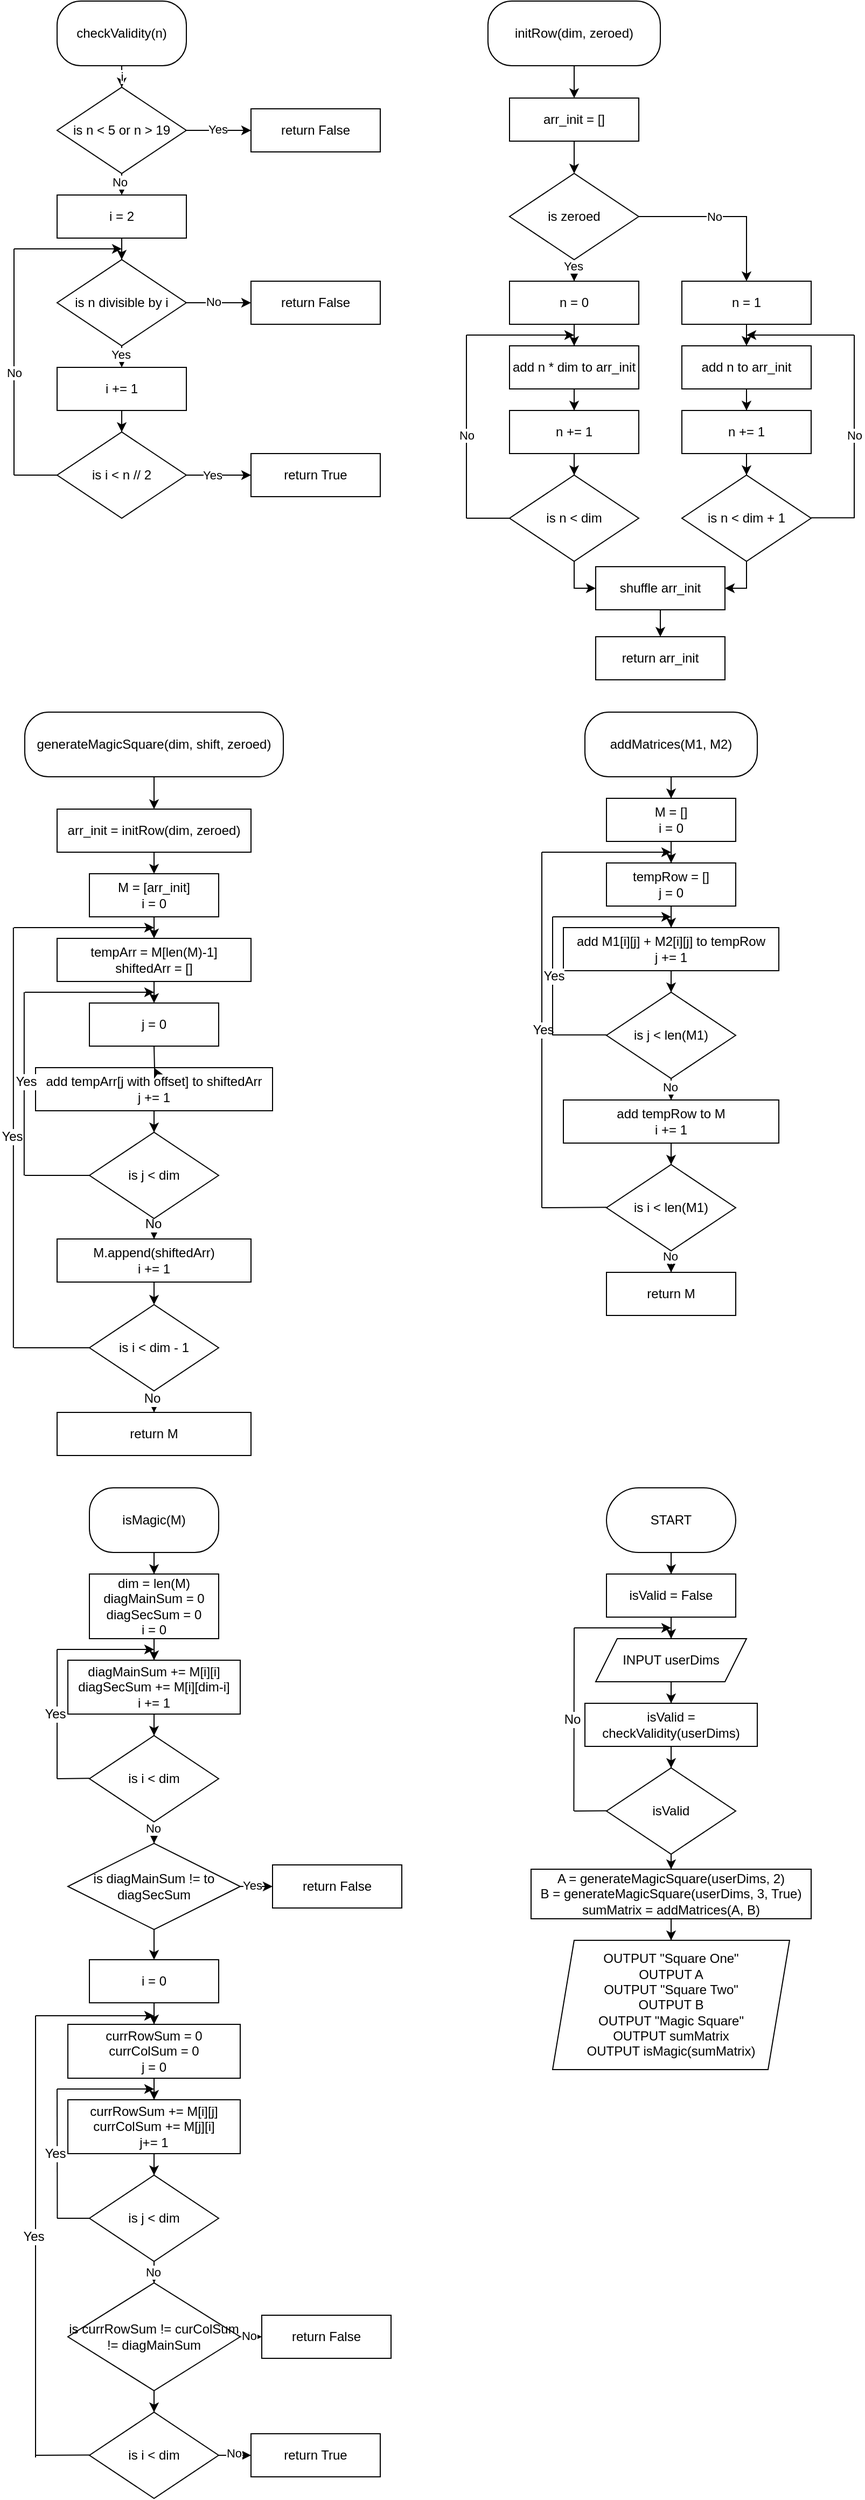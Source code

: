 <mxfile version="24.7.17">
  <diagram id="C5RBs43oDa-KdzZeNtuy" name="Page-1">
    <mxGraphModel dx="1912" dy="1056" grid="1" gridSize="10" guides="1" tooltips="1" connect="1" arrows="1" fold="1" page="1" pageScale="1" pageWidth="827" pageHeight="1169" math="0" shadow="0">
      <root>
        <mxCell id="WIyWlLk6GJQsqaUBKTNV-0" />
        <mxCell id="WIyWlLk6GJQsqaUBKTNV-1" parent="WIyWlLk6GJQsqaUBKTNV-0" />
        <mxCell id="eDUa2lFW1ZnezwuMrdnl-3" value="i" style="edgeStyle=orthogonalEdgeStyle;rounded=0;orthogonalLoop=1;jettySize=auto;html=1;exitX=0.5;exitY=1;exitDx=0;exitDy=0;" parent="WIyWlLk6GJQsqaUBKTNV-1" source="eDUa2lFW1ZnezwuMrdnl-1" target="eDUa2lFW1ZnezwuMrdnl-2" edge="1">
          <mxGeometry relative="1" as="geometry" />
        </mxCell>
        <mxCell id="eDUa2lFW1ZnezwuMrdnl-1" value="checkValidity(n)" style="rounded=1;whiteSpace=wrap;html=1;arcSize=37;" parent="WIyWlLk6GJQsqaUBKTNV-1" vertex="1">
          <mxGeometry x="60" y="20" width="120" height="60" as="geometry" />
        </mxCell>
        <mxCell id="eDUa2lFW1ZnezwuMrdnl-5" style="edgeStyle=orthogonalEdgeStyle;rounded=0;orthogonalLoop=1;jettySize=auto;html=1;exitX=1;exitY=0.5;exitDx=0;exitDy=0;entryX=0.5;entryY=0;entryDx=0;entryDy=0;" parent="WIyWlLk6GJQsqaUBKTNV-1" source="eDUa2lFW1ZnezwuMrdnl-2" target="eDUa2lFW1ZnezwuMrdnl-6" edge="1">
          <mxGeometry relative="1" as="geometry">
            <mxPoint x="120" y="210" as="targetPoint" />
          </mxGeometry>
        </mxCell>
        <mxCell id="eDUa2lFW1ZnezwuMrdnl-26" value="No" style="edgeLabel;html=1;align=center;verticalAlign=middle;resizable=0;points=[];" parent="eDUa2lFW1ZnezwuMrdnl-5" vertex="1" connectable="0">
          <mxGeometry x="-0.224" y="-2" relative="1" as="geometry">
            <mxPoint as="offset" />
          </mxGeometry>
        </mxCell>
        <mxCell id="eDUa2lFW1ZnezwuMrdnl-10" style="edgeStyle=orthogonalEdgeStyle;rounded=0;orthogonalLoop=1;jettySize=auto;html=1;" parent="WIyWlLk6GJQsqaUBKTNV-1" source="eDUa2lFW1ZnezwuMrdnl-2" target="eDUa2lFW1ZnezwuMrdnl-9" edge="1">
          <mxGeometry relative="1" as="geometry" />
        </mxCell>
        <mxCell id="eDUa2lFW1ZnezwuMrdnl-22" value="Yes" style="edgeLabel;html=1;align=center;verticalAlign=middle;resizable=0;points=[];" parent="eDUa2lFW1ZnezwuMrdnl-10" vertex="1" connectable="0">
          <mxGeometry x="-0.05" y="1" relative="1" as="geometry">
            <mxPoint as="offset" />
          </mxGeometry>
        </mxCell>
        <mxCell id="eDUa2lFW1ZnezwuMrdnl-2" value="is n &amp;lt; 5 or n &amp;gt; 19" style="rhombus;whiteSpace=wrap;html=1;direction=south;" parent="WIyWlLk6GJQsqaUBKTNV-1" vertex="1">
          <mxGeometry x="60" y="100" width="120" height="80" as="geometry" />
        </mxCell>
        <mxCell id="eDUa2lFW1ZnezwuMrdnl-8" style="edgeStyle=orthogonalEdgeStyle;rounded=0;orthogonalLoop=1;jettySize=auto;html=1;" parent="WIyWlLk6GJQsqaUBKTNV-1" source="eDUa2lFW1ZnezwuMrdnl-6" target="eDUa2lFW1ZnezwuMrdnl-7" edge="1">
          <mxGeometry relative="1" as="geometry" />
        </mxCell>
        <mxCell id="eDUa2lFW1ZnezwuMrdnl-6" value="i = 2" style="rounded=0;whiteSpace=wrap;html=1;" parent="WIyWlLk6GJQsqaUBKTNV-1" vertex="1">
          <mxGeometry x="60" y="200" width="120" height="40" as="geometry" />
        </mxCell>
        <mxCell id="eDUa2lFW1ZnezwuMrdnl-11" style="edgeStyle=orthogonalEdgeStyle;rounded=0;orthogonalLoop=1;jettySize=auto;html=1;" parent="WIyWlLk6GJQsqaUBKTNV-1" source="eDUa2lFW1ZnezwuMrdnl-7" target="eDUa2lFW1ZnezwuMrdnl-12" edge="1">
          <mxGeometry relative="1" as="geometry">
            <mxPoint x="210" y="300" as="targetPoint" />
          </mxGeometry>
        </mxCell>
        <mxCell id="eDUa2lFW1ZnezwuMrdnl-25" value="No" style="edgeLabel;html=1;align=center;verticalAlign=middle;resizable=0;points=[];" parent="eDUa2lFW1ZnezwuMrdnl-11" vertex="1" connectable="0">
          <mxGeometry x="-0.172" y="1" relative="1" as="geometry">
            <mxPoint as="offset" />
          </mxGeometry>
        </mxCell>
        <mxCell id="eDUa2lFW1ZnezwuMrdnl-14" style="edgeStyle=orthogonalEdgeStyle;rounded=0;orthogonalLoop=1;jettySize=auto;html=1;" parent="WIyWlLk6GJQsqaUBKTNV-1" source="eDUa2lFW1ZnezwuMrdnl-7" edge="1">
          <mxGeometry relative="1" as="geometry">
            <mxPoint x="120" y="360" as="targetPoint" />
          </mxGeometry>
        </mxCell>
        <mxCell id="eDUa2lFW1ZnezwuMrdnl-27" value="Yes" style="edgeLabel;html=1;align=center;verticalAlign=middle;resizable=0;points=[];" parent="eDUa2lFW1ZnezwuMrdnl-14" vertex="1" connectable="0">
          <mxGeometry x="-0.217" y="-1" relative="1" as="geometry">
            <mxPoint as="offset" />
          </mxGeometry>
        </mxCell>
        <mxCell id="eDUa2lFW1ZnezwuMrdnl-7" value="is n divisible by i" style="rhombus;whiteSpace=wrap;html=1;direction=south;" parent="WIyWlLk6GJQsqaUBKTNV-1" vertex="1">
          <mxGeometry x="60" y="260" width="120" height="80" as="geometry" />
        </mxCell>
        <mxCell id="eDUa2lFW1ZnezwuMrdnl-9" value="return False" style="rounded=0;whiteSpace=wrap;html=1;" parent="WIyWlLk6GJQsqaUBKTNV-1" vertex="1">
          <mxGeometry x="240" y="120" width="120" height="40" as="geometry" />
        </mxCell>
        <mxCell id="eDUa2lFW1ZnezwuMrdnl-12" value="return False" style="rounded=0;whiteSpace=wrap;html=1;" parent="WIyWlLk6GJQsqaUBKTNV-1" vertex="1">
          <mxGeometry x="240" y="280" width="120" height="40" as="geometry" />
        </mxCell>
        <mxCell id="eDUa2lFW1ZnezwuMrdnl-28" style="edgeStyle=orthogonalEdgeStyle;rounded=0;orthogonalLoop=1;jettySize=auto;html=1;entryX=0;entryY=0.5;entryDx=0;entryDy=0;" parent="WIyWlLk6GJQsqaUBKTNV-1" source="eDUa2lFW1ZnezwuMrdnl-15" target="eDUa2lFW1ZnezwuMrdnl-29" edge="1">
          <mxGeometry relative="1" as="geometry">
            <mxPoint x="240" y="460.0" as="targetPoint" />
          </mxGeometry>
        </mxCell>
        <mxCell id="eDUa2lFW1ZnezwuMrdnl-31" value="Yes" style="edgeLabel;html=1;align=center;verticalAlign=middle;resizable=0;points=[];" parent="eDUa2lFW1ZnezwuMrdnl-28" vertex="1" connectable="0">
          <mxGeometry x="-0.203" relative="1" as="geometry">
            <mxPoint as="offset" />
          </mxGeometry>
        </mxCell>
        <mxCell id="eDUa2lFW1ZnezwuMrdnl-15" value="is i &amp;lt; n // 2" style="rhombus;whiteSpace=wrap;html=1;direction=south;" parent="WIyWlLk6GJQsqaUBKTNV-1" vertex="1">
          <mxGeometry x="60" y="420" width="120" height="80" as="geometry" />
        </mxCell>
        <mxCell id="eDUa2lFW1ZnezwuMrdnl-17" value="" style="endArrow=classic;html=1;rounded=0;entryX=0.5;entryY=1;entryDx=0;entryDy=0;" parent="WIyWlLk6GJQsqaUBKTNV-1" edge="1">
          <mxGeometry width="50" height="50" relative="1" as="geometry">
            <mxPoint x="20" y="250" as="sourcePoint" />
            <mxPoint x="120" y="250" as="targetPoint" />
          </mxGeometry>
        </mxCell>
        <mxCell id="eDUa2lFW1ZnezwuMrdnl-18" value="" style="endArrow=none;html=1;rounded=0;entryX=0.5;entryY=1;entryDx=0;entryDy=0;" parent="WIyWlLk6GJQsqaUBKTNV-1" target="eDUa2lFW1ZnezwuMrdnl-15" edge="1">
          <mxGeometry width="50" height="50" relative="1" as="geometry">
            <mxPoint x="20" y="460" as="sourcePoint" />
            <mxPoint x="60" y="410" as="targetPoint" />
          </mxGeometry>
        </mxCell>
        <mxCell id="eDUa2lFW1ZnezwuMrdnl-19" value="" style="endArrow=none;html=1;rounded=0;" parent="WIyWlLk6GJQsqaUBKTNV-1" edge="1">
          <mxGeometry width="50" height="50" relative="1" as="geometry">
            <mxPoint x="20" y="460" as="sourcePoint" />
            <mxPoint x="20" y="250" as="targetPoint" />
            <Array as="points">
              <mxPoint x="20" y="270" />
            </Array>
          </mxGeometry>
        </mxCell>
        <mxCell id="eDUa2lFW1ZnezwuMrdnl-20" value="No" style="edgeLabel;html=1;align=center;verticalAlign=middle;resizable=0;points=[];" parent="eDUa2lFW1ZnezwuMrdnl-19" vertex="1" connectable="0">
          <mxGeometry x="-0.092" relative="1" as="geometry">
            <mxPoint as="offset" />
          </mxGeometry>
        </mxCell>
        <mxCell id="eDUa2lFW1ZnezwuMrdnl-29" value="return True" style="rounded=0;whiteSpace=wrap;html=1;" parent="WIyWlLk6GJQsqaUBKTNV-1" vertex="1">
          <mxGeometry x="240" y="440" width="120" height="40" as="geometry" />
        </mxCell>
        <mxCell id="eDUa2lFW1ZnezwuMrdnl-34" style="edgeStyle=orthogonalEdgeStyle;rounded=0;orthogonalLoop=1;jettySize=auto;html=1;" parent="WIyWlLk6GJQsqaUBKTNV-1" source="eDUa2lFW1ZnezwuMrdnl-32" target="eDUa2lFW1ZnezwuMrdnl-33" edge="1">
          <mxGeometry relative="1" as="geometry" />
        </mxCell>
        <mxCell id="eDUa2lFW1ZnezwuMrdnl-32" value="initRow(dim, zeroed)" style="rounded=1;whiteSpace=wrap;html=1;arcSize=37;" parent="WIyWlLk6GJQsqaUBKTNV-1" vertex="1">
          <mxGeometry x="460" y="20" width="160" height="60" as="geometry" />
        </mxCell>
        <mxCell id="eDUa2lFW1ZnezwuMrdnl-37" style="edgeStyle=orthogonalEdgeStyle;rounded=0;orthogonalLoop=1;jettySize=auto;html=1;entryX=0;entryY=0.5;entryDx=0;entryDy=0;" parent="WIyWlLk6GJQsqaUBKTNV-1" source="eDUa2lFW1ZnezwuMrdnl-33" target="eDUa2lFW1ZnezwuMrdnl-38" edge="1">
          <mxGeometry relative="1" as="geometry">
            <mxPoint x="550" y="170" as="targetPoint" />
          </mxGeometry>
        </mxCell>
        <mxCell id="eDUa2lFW1ZnezwuMrdnl-33" value="arr_init = []" style="rounded=0;whiteSpace=wrap;html=1;" parent="WIyWlLk6GJQsqaUBKTNV-1" vertex="1">
          <mxGeometry x="480" y="110" width="120" height="40" as="geometry" />
        </mxCell>
        <mxCell id="eDUa2lFW1ZnezwuMrdnl-42" style="edgeStyle=orthogonalEdgeStyle;rounded=0;orthogonalLoop=1;jettySize=auto;html=1;" parent="WIyWlLk6GJQsqaUBKTNV-1" source="eDUa2lFW1ZnezwuMrdnl-38" target="eDUa2lFW1ZnezwuMrdnl-41" edge="1">
          <mxGeometry relative="1" as="geometry" />
        </mxCell>
        <mxCell id="eDUa2lFW1ZnezwuMrdnl-45" value="Yes" style="edgeLabel;html=1;align=center;verticalAlign=middle;resizable=0;points=[];" parent="eDUa2lFW1ZnezwuMrdnl-42" vertex="1" connectable="0">
          <mxGeometry x="0.522" y="-1" relative="1" as="geometry">
            <mxPoint as="offset" />
          </mxGeometry>
        </mxCell>
        <mxCell id="eDUa2lFW1ZnezwuMrdnl-58" style="edgeStyle=orthogonalEdgeStyle;rounded=0;orthogonalLoop=1;jettySize=auto;html=1;entryX=0.5;entryY=0;entryDx=0;entryDy=0;" parent="WIyWlLk6GJQsqaUBKTNV-1" source="eDUa2lFW1ZnezwuMrdnl-38" target="eDUa2lFW1ZnezwuMrdnl-59" edge="1">
          <mxGeometry relative="1" as="geometry">
            <mxPoint x="710" y="280.0" as="targetPoint" />
          </mxGeometry>
        </mxCell>
        <mxCell id="eDUa2lFW1ZnezwuMrdnl-62" value="No" style="edgeLabel;html=1;align=center;verticalAlign=middle;resizable=0;points=[];" parent="eDUa2lFW1ZnezwuMrdnl-58" vertex="1" connectable="0">
          <mxGeometry x="-0.124" relative="1" as="geometry">
            <mxPoint as="offset" />
          </mxGeometry>
        </mxCell>
        <mxCell id="eDUa2lFW1ZnezwuMrdnl-38" value="is zeroed" style="rhombus;whiteSpace=wrap;html=1;direction=south;" parent="WIyWlLk6GJQsqaUBKTNV-1" vertex="1">
          <mxGeometry x="480" y="180" width="120" height="80" as="geometry" />
        </mxCell>
        <mxCell id="eDUa2lFW1ZnezwuMrdnl-44" style="edgeStyle=orthogonalEdgeStyle;rounded=0;orthogonalLoop=1;jettySize=auto;html=1;" parent="WIyWlLk6GJQsqaUBKTNV-1" source="eDUa2lFW1ZnezwuMrdnl-41" target="eDUa2lFW1ZnezwuMrdnl-43" edge="1">
          <mxGeometry relative="1" as="geometry" />
        </mxCell>
        <mxCell id="eDUa2lFW1ZnezwuMrdnl-41" value="n = 0" style="rounded=0;whiteSpace=wrap;html=1;" parent="WIyWlLk6GJQsqaUBKTNV-1" vertex="1">
          <mxGeometry x="480" y="280" width="120" height="40" as="geometry" />
        </mxCell>
        <mxCell id="eDUa2lFW1ZnezwuMrdnl-51" style="edgeStyle=orthogonalEdgeStyle;rounded=0;orthogonalLoop=1;jettySize=auto;html=1;" parent="WIyWlLk6GJQsqaUBKTNV-1" source="eDUa2lFW1ZnezwuMrdnl-43" target="eDUa2lFW1ZnezwuMrdnl-50" edge="1">
          <mxGeometry relative="1" as="geometry" />
        </mxCell>
        <mxCell id="eDUa2lFW1ZnezwuMrdnl-43" value="add n * dim to arr_init" style="rounded=0;whiteSpace=wrap;html=1;" parent="WIyWlLk6GJQsqaUBKTNV-1" vertex="1">
          <mxGeometry x="480" y="340" width="120" height="40" as="geometry" />
        </mxCell>
        <mxCell id="eDUa2lFW1ZnezwuMrdnl-75" style="edgeStyle=orthogonalEdgeStyle;rounded=0;orthogonalLoop=1;jettySize=auto;html=1;entryX=0;entryY=0.5;entryDx=0;entryDy=0;" parent="WIyWlLk6GJQsqaUBKTNV-1" source="eDUa2lFW1ZnezwuMrdnl-46" target="eDUa2lFW1ZnezwuMrdnl-74" edge="1">
          <mxGeometry relative="1" as="geometry" />
        </mxCell>
        <mxCell id="eDUa2lFW1ZnezwuMrdnl-46" value="is n &amp;lt; dim" style="rhombus;whiteSpace=wrap;html=1;direction=south;" parent="WIyWlLk6GJQsqaUBKTNV-1" vertex="1">
          <mxGeometry x="480" y="460" width="120" height="80" as="geometry" />
        </mxCell>
        <mxCell id="eDUa2lFW1ZnezwuMrdnl-49" style="edgeStyle=orthogonalEdgeStyle;rounded=0;orthogonalLoop=1;jettySize=auto;html=1;" parent="WIyWlLk6GJQsqaUBKTNV-1" source="eDUa2lFW1ZnezwuMrdnl-48" target="eDUa2lFW1ZnezwuMrdnl-15" edge="1">
          <mxGeometry relative="1" as="geometry" />
        </mxCell>
        <mxCell id="eDUa2lFW1ZnezwuMrdnl-48" value="i += 1" style="rounded=0;whiteSpace=wrap;html=1;" parent="WIyWlLk6GJQsqaUBKTNV-1" vertex="1">
          <mxGeometry x="60" y="360" width="120" height="40" as="geometry" />
        </mxCell>
        <mxCell id="eDUa2lFW1ZnezwuMrdnl-52" style="edgeStyle=orthogonalEdgeStyle;rounded=0;orthogonalLoop=1;jettySize=auto;html=1;" parent="WIyWlLk6GJQsqaUBKTNV-1" source="eDUa2lFW1ZnezwuMrdnl-50" target="eDUa2lFW1ZnezwuMrdnl-46" edge="1">
          <mxGeometry relative="1" as="geometry" />
        </mxCell>
        <mxCell id="eDUa2lFW1ZnezwuMrdnl-50" value="n += 1" style="rounded=0;whiteSpace=wrap;html=1;" parent="WIyWlLk6GJQsqaUBKTNV-1" vertex="1">
          <mxGeometry x="480" y="400" width="120" height="40" as="geometry" />
        </mxCell>
        <mxCell id="eDUa2lFW1ZnezwuMrdnl-54" value="" style="endArrow=classic;html=1;rounded=0;entryX=0.5;entryY=1;entryDx=0;entryDy=0;" parent="WIyWlLk6GJQsqaUBKTNV-1" edge="1">
          <mxGeometry width="50" height="50" relative="1" as="geometry">
            <mxPoint x="440" y="330" as="sourcePoint" />
            <mxPoint x="540" y="330" as="targetPoint" />
          </mxGeometry>
        </mxCell>
        <mxCell id="eDUa2lFW1ZnezwuMrdnl-55" value="" style="endArrow=none;html=1;rounded=0;entryX=0.5;entryY=1;entryDx=0;entryDy=0;" parent="WIyWlLk6GJQsqaUBKTNV-1" edge="1">
          <mxGeometry width="50" height="50" relative="1" as="geometry">
            <mxPoint x="440" y="500" as="sourcePoint" />
            <mxPoint x="480" y="500" as="targetPoint" />
          </mxGeometry>
        </mxCell>
        <mxCell id="eDUa2lFW1ZnezwuMrdnl-56" value="" style="endArrow=none;html=1;rounded=0;" parent="WIyWlLk6GJQsqaUBKTNV-1" edge="1">
          <mxGeometry width="50" height="50" relative="1" as="geometry">
            <mxPoint x="440" y="500" as="sourcePoint" />
            <mxPoint x="440" y="330" as="targetPoint" />
            <Array as="points" />
          </mxGeometry>
        </mxCell>
        <mxCell id="eDUa2lFW1ZnezwuMrdnl-57" value="No" style="edgeLabel;html=1;align=center;verticalAlign=middle;resizable=0;points=[];" parent="eDUa2lFW1ZnezwuMrdnl-56" vertex="1" connectable="0">
          <mxGeometry x="-0.092" relative="1" as="geometry">
            <mxPoint as="offset" />
          </mxGeometry>
        </mxCell>
        <mxCell id="eDUa2lFW1ZnezwuMrdnl-60" style="edgeStyle=orthogonalEdgeStyle;rounded=0;orthogonalLoop=1;jettySize=auto;html=1;" parent="WIyWlLk6GJQsqaUBKTNV-1" source="eDUa2lFW1ZnezwuMrdnl-59" edge="1">
          <mxGeometry relative="1" as="geometry">
            <mxPoint x="700" y="340.0" as="targetPoint" />
          </mxGeometry>
        </mxCell>
        <mxCell id="eDUa2lFW1ZnezwuMrdnl-59" value="n = 1" style="rounded=0;whiteSpace=wrap;html=1;" parent="WIyWlLk6GJQsqaUBKTNV-1" vertex="1">
          <mxGeometry x="640" y="280" width="120" height="40" as="geometry" />
        </mxCell>
        <mxCell id="eDUa2lFW1ZnezwuMrdnl-64" style="edgeStyle=orthogonalEdgeStyle;rounded=0;orthogonalLoop=1;jettySize=auto;html=1;" parent="WIyWlLk6GJQsqaUBKTNV-1" source="eDUa2lFW1ZnezwuMrdnl-61" target="eDUa2lFW1ZnezwuMrdnl-63" edge="1">
          <mxGeometry relative="1" as="geometry" />
        </mxCell>
        <mxCell id="eDUa2lFW1ZnezwuMrdnl-61" value="add n to arr_init" style="rounded=0;whiteSpace=wrap;html=1;" parent="WIyWlLk6GJQsqaUBKTNV-1" vertex="1">
          <mxGeometry x="640" y="340" width="120" height="40" as="geometry" />
        </mxCell>
        <mxCell id="eDUa2lFW1ZnezwuMrdnl-66" style="edgeStyle=orthogonalEdgeStyle;rounded=0;orthogonalLoop=1;jettySize=auto;html=1;" parent="WIyWlLk6GJQsqaUBKTNV-1" source="eDUa2lFW1ZnezwuMrdnl-63" target="eDUa2lFW1ZnezwuMrdnl-65" edge="1">
          <mxGeometry relative="1" as="geometry" />
        </mxCell>
        <mxCell id="eDUa2lFW1ZnezwuMrdnl-63" value="n += 1" style="rounded=0;whiteSpace=wrap;html=1;" parent="WIyWlLk6GJQsqaUBKTNV-1" vertex="1">
          <mxGeometry x="640" y="400" width="120" height="40" as="geometry" />
        </mxCell>
        <mxCell id="eDUa2lFW1ZnezwuMrdnl-76" style="edgeStyle=orthogonalEdgeStyle;rounded=0;orthogonalLoop=1;jettySize=auto;html=1;entryX=1;entryY=0.5;entryDx=0;entryDy=0;" parent="WIyWlLk6GJQsqaUBKTNV-1" source="eDUa2lFW1ZnezwuMrdnl-65" target="eDUa2lFW1ZnezwuMrdnl-74" edge="1">
          <mxGeometry relative="1" as="geometry" />
        </mxCell>
        <mxCell id="eDUa2lFW1ZnezwuMrdnl-65" value="is n &amp;lt; dim + 1" style="rhombus;whiteSpace=wrap;html=1;direction=south;" parent="WIyWlLk6GJQsqaUBKTNV-1" vertex="1">
          <mxGeometry x="640" y="460" width="120" height="80" as="geometry" />
        </mxCell>
        <mxCell id="eDUa2lFW1ZnezwuMrdnl-69" value="" style="endArrow=none;html=1;rounded=0;entryX=0.5;entryY=1;entryDx=0;entryDy=0;" parent="WIyWlLk6GJQsqaUBKTNV-1" edge="1">
          <mxGeometry width="50" height="50" relative="1" as="geometry">
            <mxPoint x="760" y="499.66" as="sourcePoint" />
            <mxPoint x="800" y="499.66" as="targetPoint" />
          </mxGeometry>
        </mxCell>
        <mxCell id="eDUa2lFW1ZnezwuMrdnl-70" value="" style="endArrow=none;html=1;rounded=0;" parent="WIyWlLk6GJQsqaUBKTNV-1" edge="1">
          <mxGeometry width="50" height="50" relative="1" as="geometry">
            <mxPoint x="800" y="500" as="sourcePoint" />
            <mxPoint x="800" y="330" as="targetPoint" />
            <Array as="points" />
          </mxGeometry>
        </mxCell>
        <mxCell id="eDUa2lFW1ZnezwuMrdnl-71" value="No" style="edgeLabel;html=1;align=center;verticalAlign=middle;resizable=0;points=[];" parent="eDUa2lFW1ZnezwuMrdnl-70" vertex="1" connectable="0">
          <mxGeometry x="-0.092" relative="1" as="geometry">
            <mxPoint as="offset" />
          </mxGeometry>
        </mxCell>
        <mxCell id="eDUa2lFW1ZnezwuMrdnl-72" value="" style="endArrow=classic;html=1;rounded=0;" parent="WIyWlLk6GJQsqaUBKTNV-1" edge="1">
          <mxGeometry width="50" height="50" relative="1" as="geometry">
            <mxPoint x="800" y="330.0" as="sourcePoint" />
            <mxPoint x="700" y="330" as="targetPoint" />
          </mxGeometry>
        </mxCell>
        <mxCell id="eDUa2lFW1ZnezwuMrdnl-77" style="edgeStyle=orthogonalEdgeStyle;rounded=0;orthogonalLoop=1;jettySize=auto;html=1;" parent="WIyWlLk6GJQsqaUBKTNV-1" source="eDUa2lFW1ZnezwuMrdnl-74" target="eDUa2lFW1ZnezwuMrdnl-78" edge="1">
          <mxGeometry relative="1" as="geometry">
            <mxPoint x="620" y="610" as="targetPoint" />
          </mxGeometry>
        </mxCell>
        <mxCell id="eDUa2lFW1ZnezwuMrdnl-74" value="shuffle arr_init" style="rounded=0;whiteSpace=wrap;html=1;" parent="WIyWlLk6GJQsqaUBKTNV-1" vertex="1">
          <mxGeometry x="560" y="545" width="120" height="40" as="geometry" />
        </mxCell>
        <mxCell id="eDUa2lFW1ZnezwuMrdnl-78" value="return arr_init" style="rounded=0;whiteSpace=wrap;html=1;" parent="WIyWlLk6GJQsqaUBKTNV-1" vertex="1">
          <mxGeometry x="560" y="610" width="120" height="40" as="geometry" />
        </mxCell>
        <mxCell id="FudFvcWRR2rMcuXvYy12-4" style="edgeStyle=orthogonalEdgeStyle;rounded=0;orthogonalLoop=1;jettySize=auto;html=1;" parent="WIyWlLk6GJQsqaUBKTNV-1" source="FudFvcWRR2rMcuXvYy12-0" target="FudFvcWRR2rMcuXvYy12-3" edge="1">
          <mxGeometry relative="1" as="geometry" />
        </mxCell>
        <mxCell id="FudFvcWRR2rMcuXvYy12-0" value="generateMagicSquare(dim, shift, zeroed)" style="rounded=1;whiteSpace=wrap;html=1;arcSize=37;" parent="WIyWlLk6GJQsqaUBKTNV-1" vertex="1">
          <mxGeometry x="30" y="680" width="240" height="60" as="geometry" />
        </mxCell>
        <mxCell id="FudFvcWRR2rMcuXvYy12-5" style="edgeStyle=orthogonalEdgeStyle;rounded=0;orthogonalLoop=1;jettySize=auto;html=1;" parent="WIyWlLk6GJQsqaUBKTNV-1" source="FudFvcWRR2rMcuXvYy12-3" edge="1">
          <mxGeometry relative="1" as="geometry">
            <mxPoint x="150" y="830" as="targetPoint" />
          </mxGeometry>
        </mxCell>
        <mxCell id="FudFvcWRR2rMcuXvYy12-3" value="arr_init = initRow(dim, zeroed)" style="rounded=0;whiteSpace=wrap;html=1;" parent="WIyWlLk6GJQsqaUBKTNV-1" vertex="1">
          <mxGeometry x="60" y="770" width="180" height="40" as="geometry" />
        </mxCell>
        <mxCell id="FudFvcWRR2rMcuXvYy12-7" style="edgeStyle=orthogonalEdgeStyle;rounded=0;orthogonalLoop=1;jettySize=auto;html=1;" parent="WIyWlLk6GJQsqaUBKTNV-1" edge="1">
          <mxGeometry relative="1" as="geometry">
            <mxPoint x="150" y="890" as="targetPoint" />
            <mxPoint x="150" y="870" as="sourcePoint" />
            <Array as="points">
              <mxPoint x="150" y="890" />
            </Array>
          </mxGeometry>
        </mxCell>
        <mxCell id="FudFvcWRR2rMcuXvYy12-36" style="edgeStyle=orthogonalEdgeStyle;rounded=0;orthogonalLoop=1;jettySize=auto;html=1;fontFamily=Helvetica;fontSize=12;fontColor=default;" parent="WIyWlLk6GJQsqaUBKTNV-1" source="FudFvcWRR2rMcuXvYy12-15" edge="1">
          <mxGeometry relative="1" as="geometry">
            <mxPoint x="150" y="950" as="targetPoint" />
          </mxGeometry>
        </mxCell>
        <mxCell id="FudFvcWRR2rMcuXvYy12-15" value="tempArr = M[len(M)-1]&lt;div&gt;shiftedArr = []&lt;/div&gt;" style="rounded=0;whiteSpace=wrap;html=1;" parent="WIyWlLk6GJQsqaUBKTNV-1" vertex="1">
          <mxGeometry x="60" y="890" width="180" height="40" as="geometry" />
        </mxCell>
        <mxCell id="FudFvcWRR2rMcuXvYy12-29" style="edgeStyle=orthogonalEdgeStyle;rounded=0;orthogonalLoop=1;jettySize=auto;html=1;fontFamily=Helvetica;fontSize=12;fontColor=default;" parent="WIyWlLk6GJQsqaUBKTNV-1" source="FudFvcWRR2rMcuXvYy12-19" target="FudFvcWRR2rMcuXvYy12-22" edge="1">
          <mxGeometry relative="1" as="geometry" />
        </mxCell>
        <mxCell id="FudFvcWRR2rMcuXvYy12-19" value="add tempArr[j with offset] to shiftedArr&lt;br&gt;&lt;div&gt;j += 1&lt;br&gt;&lt;/div&gt;" style="rounded=0;whiteSpace=wrap;html=1;" parent="WIyWlLk6GJQsqaUBKTNV-1" vertex="1">
          <mxGeometry x="40" y="1010" width="220" height="40" as="geometry" />
        </mxCell>
        <mxCell id="FudFvcWRR2rMcuXvYy12-31" style="edgeStyle=orthogonalEdgeStyle;rounded=0;orthogonalLoop=1;jettySize=auto;html=1;fontFamily=Helvetica;fontSize=12;fontColor=default;" parent="WIyWlLk6GJQsqaUBKTNV-1" source="FudFvcWRR2rMcuXvYy12-22" target="FudFvcWRR2rMcuXvYy12-30" edge="1">
          <mxGeometry relative="1" as="geometry" />
        </mxCell>
        <mxCell id="FudFvcWRR2rMcuXvYy12-42" value="No" style="edgeLabel;html=1;align=center;verticalAlign=middle;resizable=0;points=[];rounded=0;strokeColor=default;fontFamily=Helvetica;fontSize=12;fontColor=default;fillColor=default;" parent="FudFvcWRR2rMcuXvYy12-31" vertex="1" connectable="0">
          <mxGeometry x="0.519" y="-1" relative="1" as="geometry">
            <mxPoint as="offset" />
          </mxGeometry>
        </mxCell>
        <mxCell id="FudFvcWRR2rMcuXvYy12-22" value="is j &amp;lt; dim" style="rhombus;whiteSpace=wrap;html=1;direction=south;" parent="WIyWlLk6GJQsqaUBKTNV-1" vertex="1">
          <mxGeometry x="90" y="1070" width="120" height="80" as="geometry" />
        </mxCell>
        <mxCell id="FudFvcWRR2rMcuXvYy12-25" value="" style="endArrow=none;html=1;rounded=0;fontFamily=Helvetica;fontSize=12;fontColor=default;entryX=0.5;entryY=1;entryDx=0;entryDy=0;" parent="WIyWlLk6GJQsqaUBKTNV-1" target="FudFvcWRR2rMcuXvYy12-22" edge="1">
          <mxGeometry width="50" height="50" relative="1" as="geometry">
            <mxPoint x="30" y="1110" as="sourcePoint" />
            <mxPoint x="80" y="1110" as="targetPoint" />
          </mxGeometry>
        </mxCell>
        <mxCell id="FudFvcWRR2rMcuXvYy12-26" value="" style="endArrow=classic;html=1;rounded=0;fontFamily=Helvetica;fontSize=12;fontColor=default;" parent="WIyWlLk6GJQsqaUBKTNV-1" edge="1">
          <mxGeometry width="50" height="50" relative="1" as="geometry">
            <mxPoint x="30" y="940" as="sourcePoint" />
            <mxPoint x="150" y="940" as="targetPoint" />
          </mxGeometry>
        </mxCell>
        <mxCell id="FudFvcWRR2rMcuXvYy12-27" value="" style="endArrow=none;html=1;rounded=0;fontFamily=Helvetica;fontSize=12;fontColor=default;" parent="WIyWlLk6GJQsqaUBKTNV-1" edge="1">
          <mxGeometry width="50" height="50" relative="1" as="geometry">
            <mxPoint x="29.43" y="1110" as="sourcePoint" />
            <mxPoint x="29.43" y="940" as="targetPoint" />
          </mxGeometry>
        </mxCell>
        <mxCell id="FudFvcWRR2rMcuXvYy12-41" value="Yes" style="edgeLabel;html=1;align=center;verticalAlign=middle;resizable=0;points=[];rounded=0;strokeColor=default;fontFamily=Helvetica;fontSize=12;fontColor=default;fillColor=default;" parent="FudFvcWRR2rMcuXvYy12-27" vertex="1" connectable="0">
          <mxGeometry x="0.024" y="-1" relative="1" as="geometry">
            <mxPoint as="offset" />
          </mxGeometry>
        </mxCell>
        <mxCell id="FudFvcWRR2rMcuXvYy12-33" style="edgeStyle=orthogonalEdgeStyle;rounded=0;orthogonalLoop=1;jettySize=auto;html=1;fontFamily=Helvetica;fontSize=12;fontColor=default;" parent="WIyWlLk6GJQsqaUBKTNV-1" source="FudFvcWRR2rMcuXvYy12-30" target="FudFvcWRR2rMcuXvYy12-32" edge="1">
          <mxGeometry relative="1" as="geometry" />
        </mxCell>
        <mxCell id="FudFvcWRR2rMcuXvYy12-30" value="&lt;div&gt;M.append(shiftedArr)&lt;/div&gt;i += 1" style="rounded=0;whiteSpace=wrap;html=1;" parent="WIyWlLk6GJQsqaUBKTNV-1" vertex="1">
          <mxGeometry x="60" y="1169" width="180" height="40" as="geometry" />
        </mxCell>
        <mxCell id="FudFvcWRR2rMcuXvYy12-44" style="edgeStyle=orthogonalEdgeStyle;rounded=0;orthogonalLoop=1;jettySize=auto;html=1;fontFamily=Helvetica;fontSize=12;fontColor=default;" parent="WIyWlLk6GJQsqaUBKTNV-1" source="FudFvcWRR2rMcuXvYy12-32" target="FudFvcWRR2rMcuXvYy12-43" edge="1">
          <mxGeometry relative="1" as="geometry" />
        </mxCell>
        <mxCell id="FudFvcWRR2rMcuXvYy12-45" value="No" style="edgeLabel;html=1;align=center;verticalAlign=middle;resizable=0;points=[];rounded=0;strokeColor=default;fontFamily=Helvetica;fontSize=12;fontColor=default;fillColor=default;" parent="FudFvcWRR2rMcuXvYy12-44" vertex="1" connectable="0">
          <mxGeometry x="0.547" y="-2" relative="1" as="geometry">
            <mxPoint as="offset" />
          </mxGeometry>
        </mxCell>
        <mxCell id="FudFvcWRR2rMcuXvYy12-32" value="is i &amp;lt; dim - 1" style="rhombus;whiteSpace=wrap;html=1;direction=south;" parent="WIyWlLk6GJQsqaUBKTNV-1" vertex="1">
          <mxGeometry x="90" y="1230" width="120" height="80" as="geometry" />
        </mxCell>
        <mxCell id="FudFvcWRR2rMcuXvYy12-34" value="" style="endArrow=none;html=1;rounded=0;fontFamily=Helvetica;fontSize=12;fontColor=default;" parent="WIyWlLk6GJQsqaUBKTNV-1" edge="1">
          <mxGeometry width="50" height="50" relative="1" as="geometry">
            <mxPoint x="19.43" y="1270" as="sourcePoint" />
            <mxPoint x="19.43" y="880" as="targetPoint" />
          </mxGeometry>
        </mxCell>
        <mxCell id="FudFvcWRR2rMcuXvYy12-40" value="Yes" style="edgeLabel;html=1;align=center;verticalAlign=middle;resizable=0;points=[];rounded=0;strokeColor=default;fontFamily=Helvetica;fontSize=12;fontColor=default;fillColor=default;" parent="FudFvcWRR2rMcuXvYy12-34" vertex="1" connectable="0">
          <mxGeometry x="0.005" y="2" relative="1" as="geometry">
            <mxPoint as="offset" />
          </mxGeometry>
        </mxCell>
        <mxCell id="FudFvcWRR2rMcuXvYy12-37" style="edgeStyle=orthogonalEdgeStyle;rounded=0;orthogonalLoop=1;jettySize=auto;html=1;fontFamily=Helvetica;fontSize=12;fontColor=default;" parent="WIyWlLk6GJQsqaUBKTNV-1" target="FudFvcWRR2rMcuXvYy12-19" edge="1">
          <mxGeometry relative="1" as="geometry">
            <mxPoint x="150" y="990" as="sourcePoint" />
          </mxGeometry>
        </mxCell>
        <mxCell id="FudFvcWRR2rMcuXvYy12-38" value="" style="endArrow=none;html=1;rounded=0;fontFamily=Helvetica;fontSize=12;fontColor=default;entryX=0.5;entryY=1;entryDx=0;entryDy=0;" parent="WIyWlLk6GJQsqaUBKTNV-1" target="FudFvcWRR2rMcuXvYy12-32" edge="1">
          <mxGeometry width="50" height="50" relative="1" as="geometry">
            <mxPoint x="20" y="1270" as="sourcePoint" />
            <mxPoint x="80" y="1269.66" as="targetPoint" />
          </mxGeometry>
        </mxCell>
        <mxCell id="FudFvcWRR2rMcuXvYy12-43" value="return M" style="rounded=0;whiteSpace=wrap;html=1;" parent="WIyWlLk6GJQsqaUBKTNV-1" vertex="1">
          <mxGeometry x="60" y="1330" width="180" height="40" as="geometry" />
        </mxCell>
        <mxCell id="FudFvcWRR2rMcuXvYy12-53" style="edgeStyle=orthogonalEdgeStyle;rounded=0;orthogonalLoop=1;jettySize=auto;html=1;fontFamily=Helvetica;fontSize=12;fontColor=default;" parent="WIyWlLk6GJQsqaUBKTNV-1" source="FudFvcWRR2rMcuXvYy12-48" target="FudFvcWRR2rMcuXvYy12-50" edge="1">
          <mxGeometry relative="1" as="geometry" />
        </mxCell>
        <mxCell id="FudFvcWRR2rMcuXvYy12-48" value="addMatrices(M1, M2)" style="rounded=1;whiteSpace=wrap;html=1;arcSize=37;" parent="WIyWlLk6GJQsqaUBKTNV-1" vertex="1">
          <mxGeometry x="550" y="680" width="160" height="60" as="geometry" />
        </mxCell>
        <mxCell id="FudFvcWRR2rMcuXvYy12-55" style="edgeStyle=orthogonalEdgeStyle;rounded=0;orthogonalLoop=1;jettySize=auto;html=1;fontFamily=Helvetica;fontSize=12;fontColor=default;" parent="WIyWlLk6GJQsqaUBKTNV-1" source="FudFvcWRR2rMcuXvYy12-50" target="FudFvcWRR2rMcuXvYy12-54" edge="1">
          <mxGeometry relative="1" as="geometry" />
        </mxCell>
        <mxCell id="FudFvcWRR2rMcuXvYy12-50" value="M = []&lt;div&gt;i = 0&lt;/div&gt;" style="rounded=0;whiteSpace=wrap;html=1;" parent="WIyWlLk6GJQsqaUBKTNV-1" vertex="1">
          <mxGeometry x="570" y="760" width="120" height="40" as="geometry" />
        </mxCell>
        <mxCell id="FudFvcWRR2rMcuXvYy12-51" value="M = [arr_init]&lt;div&gt;i = 0&lt;/div&gt;" style="rounded=0;whiteSpace=wrap;html=1;" parent="WIyWlLk6GJQsqaUBKTNV-1" vertex="1">
          <mxGeometry x="90" y="830" width="120" height="40" as="geometry" />
        </mxCell>
        <mxCell id="FudFvcWRR2rMcuXvYy12-52" value="j = 0" style="rounded=0;whiteSpace=wrap;html=1;" parent="WIyWlLk6GJQsqaUBKTNV-1" vertex="1">
          <mxGeometry x="90" y="950" width="120" height="40" as="geometry" />
        </mxCell>
        <mxCell id="FudFvcWRR2rMcuXvYy12-60" value="" style="edgeStyle=orthogonalEdgeStyle;rounded=0;orthogonalLoop=1;jettySize=auto;html=1;fontFamily=Helvetica;fontSize=12;fontColor=default;" parent="WIyWlLk6GJQsqaUBKTNV-1" source="FudFvcWRR2rMcuXvYy12-54" target="FudFvcWRR2rMcuXvYy12-59" edge="1">
          <mxGeometry relative="1" as="geometry" />
        </mxCell>
        <mxCell id="FudFvcWRR2rMcuXvYy12-54" value="tempRow = []&lt;div&gt;j = 0&lt;/div&gt;" style="rounded=0;whiteSpace=wrap;html=1;" parent="WIyWlLk6GJQsqaUBKTNV-1" vertex="1">
          <mxGeometry x="570" y="820" width="120" height="40" as="geometry" />
        </mxCell>
        <mxCell id="FudFvcWRR2rMcuXvYy12-62" style="edgeStyle=orthogonalEdgeStyle;rounded=0;orthogonalLoop=1;jettySize=auto;html=1;fontFamily=Helvetica;fontSize=12;fontColor=default;" parent="WIyWlLk6GJQsqaUBKTNV-1" source="FudFvcWRR2rMcuXvYy12-59" target="FudFvcWRR2rMcuXvYy12-61" edge="1">
          <mxGeometry relative="1" as="geometry" />
        </mxCell>
        <mxCell id="FudFvcWRR2rMcuXvYy12-59" value="&lt;div&gt;add M1[i][j] + M2[i][j] to tempRow&lt;/div&gt;j += 1" style="rounded=0;whiteSpace=wrap;html=1;" parent="WIyWlLk6GJQsqaUBKTNV-1" vertex="1">
          <mxGeometry x="530" y="880" width="200" height="40" as="geometry" />
        </mxCell>
        <mxCell id="FudFvcWRR2rMcuXvYy12-65" style="edgeStyle=orthogonalEdgeStyle;rounded=0;orthogonalLoop=1;jettySize=auto;html=1;fontFamily=Helvetica;fontSize=12;fontColor=default;" parent="WIyWlLk6GJQsqaUBKTNV-1" source="FudFvcWRR2rMcuXvYy12-61" target="FudFvcWRR2rMcuXvYy12-66" edge="1">
          <mxGeometry relative="1" as="geometry">
            <mxPoint x="630" y="1040" as="targetPoint" />
          </mxGeometry>
        </mxCell>
        <mxCell id="HWULfpj-r3Tv-3Oo2EiX-0" value="No" style="edgeLabel;html=1;align=center;verticalAlign=middle;resizable=0;points=[];" vertex="1" connectable="0" parent="FudFvcWRR2rMcuXvYy12-65">
          <mxGeometry x="0.58" y="-1" relative="1" as="geometry">
            <mxPoint as="offset" />
          </mxGeometry>
        </mxCell>
        <mxCell id="FudFvcWRR2rMcuXvYy12-61" value="is j &amp;lt; len(M1)" style="rhombus;whiteSpace=wrap;html=1;direction=south;" parent="WIyWlLk6GJQsqaUBKTNV-1" vertex="1">
          <mxGeometry x="570" y="940" width="120" height="80" as="geometry" />
        </mxCell>
        <mxCell id="FudFvcWRR2rMcuXvYy12-63" value="" style="endArrow=classic;html=1;rounded=0;fontFamily=Helvetica;fontSize=12;fontColor=default;" parent="WIyWlLk6GJQsqaUBKTNV-1" edge="1">
          <mxGeometry width="50" height="50" relative="1" as="geometry">
            <mxPoint x="20" y="880" as="sourcePoint" />
            <mxPoint x="150" y="880" as="targetPoint" />
          </mxGeometry>
        </mxCell>
        <mxCell id="FudFvcWRR2rMcuXvYy12-68" style="edgeStyle=orthogonalEdgeStyle;rounded=0;orthogonalLoop=1;jettySize=auto;html=1;fontFamily=Helvetica;fontSize=12;fontColor=default;" parent="WIyWlLk6GJQsqaUBKTNV-1" source="FudFvcWRR2rMcuXvYy12-66" target="FudFvcWRR2rMcuXvYy12-67" edge="1">
          <mxGeometry relative="1" as="geometry" />
        </mxCell>
        <mxCell id="FudFvcWRR2rMcuXvYy12-66" value="&lt;div&gt;add tempRow to M&lt;br&gt;&lt;/div&gt;i += 1" style="rounded=0;whiteSpace=wrap;html=1;" parent="WIyWlLk6GJQsqaUBKTNV-1" vertex="1">
          <mxGeometry x="530" y="1040" width="200" height="40" as="geometry" />
        </mxCell>
        <mxCell id="FudFvcWRR2rMcuXvYy12-71" value="" style="edgeStyle=orthogonalEdgeStyle;rounded=0;orthogonalLoop=1;jettySize=auto;html=1;fontFamily=Helvetica;fontSize=12;fontColor=default;" parent="WIyWlLk6GJQsqaUBKTNV-1" source="FudFvcWRR2rMcuXvYy12-67" target="FudFvcWRR2rMcuXvYy12-69" edge="1">
          <mxGeometry relative="1" as="geometry" />
        </mxCell>
        <mxCell id="HWULfpj-r3Tv-3Oo2EiX-2" value="No" style="edgeLabel;html=1;align=center;verticalAlign=middle;resizable=0;points=[];" vertex="1" connectable="0" parent="FudFvcWRR2rMcuXvYy12-71">
          <mxGeometry x="0.5" y="-1" relative="1" as="geometry">
            <mxPoint as="offset" />
          </mxGeometry>
        </mxCell>
        <mxCell id="FudFvcWRR2rMcuXvYy12-67" value="is i &amp;lt; len(M1)" style="rhombus;whiteSpace=wrap;html=1;direction=south;" parent="WIyWlLk6GJQsqaUBKTNV-1" vertex="1">
          <mxGeometry x="570" y="1100" width="120" height="80" as="geometry" />
        </mxCell>
        <mxCell id="FudFvcWRR2rMcuXvYy12-69" value="return M" style="rounded=0;whiteSpace=wrap;html=1;" parent="WIyWlLk6GJQsqaUBKTNV-1" vertex="1">
          <mxGeometry x="570" y="1200" width="120" height="40" as="geometry" />
        </mxCell>
        <mxCell id="FudFvcWRR2rMcuXvYy12-72" value="" style="endArrow=none;html=1;rounded=0;fontFamily=Helvetica;fontSize=12;fontColor=default;entryX=0.5;entryY=1;entryDx=0;entryDy=0;" parent="WIyWlLk6GJQsqaUBKTNV-1" edge="1">
          <mxGeometry width="50" height="50" relative="1" as="geometry">
            <mxPoint x="510" y="1140" as="sourcePoint" />
            <mxPoint x="570" y="1139.58" as="targetPoint" />
          </mxGeometry>
        </mxCell>
        <mxCell id="FudFvcWRR2rMcuXvYy12-73" value="" style="endArrow=none;html=1;rounded=0;fontFamily=Helvetica;fontSize=12;fontColor=default;" parent="WIyWlLk6GJQsqaUBKTNV-1" edge="1">
          <mxGeometry width="50" height="50" relative="1" as="geometry">
            <mxPoint x="510" y="1140" as="sourcePoint" />
            <mxPoint x="510" y="810" as="targetPoint" />
          </mxGeometry>
        </mxCell>
        <mxCell id="FudFvcWRR2rMcuXvYy12-74" value="Yes" style="edgeLabel;html=1;align=center;verticalAlign=middle;resizable=0;points=[];rounded=0;strokeColor=default;fontFamily=Helvetica;fontSize=12;fontColor=default;fillColor=default;" parent="FudFvcWRR2rMcuXvYy12-73" vertex="1" connectable="0">
          <mxGeometry y="-1" relative="1" as="geometry">
            <mxPoint as="offset" />
          </mxGeometry>
        </mxCell>
        <mxCell id="FudFvcWRR2rMcuXvYy12-75" value="" style="endArrow=classic;html=1;rounded=0;fontFamily=Helvetica;fontSize=12;fontColor=default;" parent="WIyWlLk6GJQsqaUBKTNV-1" edge="1">
          <mxGeometry width="50" height="50" relative="1" as="geometry">
            <mxPoint x="520" y="870" as="sourcePoint" />
            <mxPoint x="630" y="870" as="targetPoint" />
          </mxGeometry>
        </mxCell>
        <mxCell id="FudFvcWRR2rMcuXvYy12-76" value="" style="endArrow=none;html=1;rounded=0;fontFamily=Helvetica;fontSize=12;fontColor=default;entryX=0.5;entryY=1;entryDx=0;entryDy=0;" parent="WIyWlLk6GJQsqaUBKTNV-1" edge="1">
          <mxGeometry width="50" height="50" relative="1" as="geometry">
            <mxPoint x="520" y="979.58" as="sourcePoint" />
            <mxPoint x="570" y="979.58" as="targetPoint" />
          </mxGeometry>
        </mxCell>
        <mxCell id="FudFvcWRR2rMcuXvYy12-77" value="" style="endArrow=none;html=1;rounded=0;fontFamily=Helvetica;fontSize=12;fontColor=default;" parent="WIyWlLk6GJQsqaUBKTNV-1" edge="1">
          <mxGeometry width="50" height="50" relative="1" as="geometry">
            <mxPoint x="520" y="980" as="sourcePoint" />
            <mxPoint x="520" y="870" as="targetPoint" />
          </mxGeometry>
        </mxCell>
        <mxCell id="FudFvcWRR2rMcuXvYy12-78" value="Yes" style="edgeLabel;html=1;align=center;verticalAlign=middle;resizable=0;points=[];rounded=0;strokeColor=default;fontFamily=Helvetica;fontSize=12;fontColor=default;fillColor=default;" parent="FudFvcWRR2rMcuXvYy12-77" vertex="1" connectable="0">
          <mxGeometry y="-1" relative="1" as="geometry">
            <mxPoint as="offset" />
          </mxGeometry>
        </mxCell>
        <mxCell id="FudFvcWRR2rMcuXvYy12-79" value="" style="endArrow=classic;html=1;rounded=0;fontFamily=Helvetica;fontSize=12;fontColor=default;" parent="WIyWlLk6GJQsqaUBKTNV-1" edge="1">
          <mxGeometry width="50" height="50" relative="1" as="geometry">
            <mxPoint x="510" y="810" as="sourcePoint" />
            <mxPoint x="630" y="810" as="targetPoint" />
          </mxGeometry>
        </mxCell>
        <mxCell id="HWULfpj-r3Tv-3Oo2EiX-8" style="edgeStyle=orthogonalEdgeStyle;rounded=0;orthogonalLoop=1;jettySize=auto;html=1;" edge="1" parent="WIyWlLk6GJQsqaUBKTNV-1" source="HWULfpj-r3Tv-3Oo2EiX-4" target="HWULfpj-r3Tv-3Oo2EiX-7">
          <mxGeometry relative="1" as="geometry" />
        </mxCell>
        <mxCell id="HWULfpj-r3Tv-3Oo2EiX-4" value="isMagic(M)" style="rounded=1;whiteSpace=wrap;html=1;arcSize=37;" vertex="1" parent="WIyWlLk6GJQsqaUBKTNV-1">
          <mxGeometry x="90" y="1400" width="120" height="60" as="geometry" />
        </mxCell>
        <mxCell id="HWULfpj-r3Tv-3Oo2EiX-13" style="edgeStyle=orthogonalEdgeStyle;rounded=0;orthogonalLoop=1;jettySize=auto;html=1;" edge="1" parent="WIyWlLk6GJQsqaUBKTNV-1" source="HWULfpj-r3Tv-3Oo2EiX-7" target="HWULfpj-r3Tv-3Oo2EiX-12">
          <mxGeometry relative="1" as="geometry" />
        </mxCell>
        <mxCell id="HWULfpj-r3Tv-3Oo2EiX-7" value="&lt;div&gt;dim = len(M)&lt;/div&gt;&lt;div&gt;diagMainSum = 0&lt;/div&gt;&lt;div&gt;diagSecSum = 0&lt;br&gt;&lt;/div&gt;&lt;div&gt;i = 0&lt;br&gt;&lt;/div&gt;" style="rounded=0;whiteSpace=wrap;html=1;" vertex="1" parent="WIyWlLk6GJQsqaUBKTNV-1">
          <mxGeometry x="90" y="1480" width="120" height="60" as="geometry" />
        </mxCell>
        <mxCell id="HWULfpj-r3Tv-3Oo2EiX-17" style="edgeStyle=orthogonalEdgeStyle;rounded=0;orthogonalLoop=1;jettySize=auto;html=1;" edge="1" parent="WIyWlLk6GJQsqaUBKTNV-1" source="HWULfpj-r3Tv-3Oo2EiX-12" target="HWULfpj-r3Tv-3Oo2EiX-16">
          <mxGeometry relative="1" as="geometry" />
        </mxCell>
        <mxCell id="HWULfpj-r3Tv-3Oo2EiX-12" value="&lt;div&gt;diagMainSum += M[i][i]&lt;/div&gt;&lt;div&gt;diagSecSum += M[i][dim-i]&lt;/div&gt;&lt;div&gt;i += 1&lt;br&gt;&lt;/div&gt;" style="rounded=0;whiteSpace=wrap;html=1;" vertex="1" parent="WIyWlLk6GJQsqaUBKTNV-1">
          <mxGeometry x="70" y="1560" width="160" height="50" as="geometry" />
        </mxCell>
        <mxCell id="HWULfpj-r3Tv-3Oo2EiX-42" style="edgeStyle=orthogonalEdgeStyle;rounded=0;orthogonalLoop=1;jettySize=auto;html=1;" edge="1" parent="WIyWlLk6GJQsqaUBKTNV-1" source="HWULfpj-r3Tv-3Oo2EiX-14" target="HWULfpj-r3Tv-3Oo2EiX-41">
          <mxGeometry relative="1" as="geometry" />
        </mxCell>
        <mxCell id="HWULfpj-r3Tv-3Oo2EiX-14" value="&lt;div&gt;currRowSum = 0&lt;br&gt;&lt;/div&gt;&lt;div&gt;currColSum = 0&lt;/div&gt;&lt;div&gt;j = 0&lt;br&gt;&lt;/div&gt;" style="rounded=0;whiteSpace=wrap;html=1;" vertex="1" parent="WIyWlLk6GJQsqaUBKTNV-1">
          <mxGeometry x="70" y="1898" width="160" height="50" as="geometry" />
        </mxCell>
        <mxCell id="HWULfpj-r3Tv-3Oo2EiX-29" style="edgeStyle=orthogonalEdgeStyle;rounded=0;orthogonalLoop=1;jettySize=auto;html=1;" edge="1" parent="WIyWlLk6GJQsqaUBKTNV-1" source="HWULfpj-r3Tv-3Oo2EiX-16" target="HWULfpj-r3Tv-3Oo2EiX-28">
          <mxGeometry relative="1" as="geometry" />
        </mxCell>
        <mxCell id="HWULfpj-r3Tv-3Oo2EiX-34" value="No" style="edgeLabel;html=1;align=center;verticalAlign=middle;resizable=0;points=[];" vertex="1" connectable="0" parent="HWULfpj-r3Tv-3Oo2EiX-29">
          <mxGeometry x="-0.798" y="-1" relative="1" as="geometry">
            <mxPoint as="offset" />
          </mxGeometry>
        </mxCell>
        <mxCell id="HWULfpj-r3Tv-3Oo2EiX-16" value="is i &amp;lt; dim" style="rhombus;whiteSpace=wrap;html=1;direction=south;" vertex="1" parent="WIyWlLk6GJQsqaUBKTNV-1">
          <mxGeometry x="90" y="1630" width="120" height="80" as="geometry" />
        </mxCell>
        <mxCell id="HWULfpj-r3Tv-3Oo2EiX-19" value="" style="endArrow=none;html=1;rounded=0;fontFamily=Helvetica;fontSize=12;fontColor=default;entryX=0.5;entryY=1;entryDx=0;entryDy=0;" edge="1" parent="WIyWlLk6GJQsqaUBKTNV-1">
          <mxGeometry width="50" height="50" relative="1" as="geometry">
            <mxPoint x="60" y="1670" as="sourcePoint" />
            <mxPoint x="90" y="1669.67" as="targetPoint" />
          </mxGeometry>
        </mxCell>
        <mxCell id="HWULfpj-r3Tv-3Oo2EiX-22" value="" style="endArrow=none;html=1;rounded=0;fontFamily=Helvetica;fontSize=12;fontColor=default;" edge="1" parent="WIyWlLk6GJQsqaUBKTNV-1">
          <mxGeometry width="50" height="50" relative="1" as="geometry">
            <mxPoint x="60" y="1670" as="sourcePoint" />
            <mxPoint x="60" y="1550" as="targetPoint" />
          </mxGeometry>
        </mxCell>
        <mxCell id="HWULfpj-r3Tv-3Oo2EiX-23" value="Yes" style="edgeLabel;html=1;align=center;verticalAlign=middle;resizable=0;points=[];rounded=0;strokeColor=default;fontFamily=Helvetica;fontSize=12;fontColor=default;fillColor=default;" vertex="1" connectable="0" parent="HWULfpj-r3Tv-3Oo2EiX-22">
          <mxGeometry y="2" relative="1" as="geometry">
            <mxPoint as="offset" />
          </mxGeometry>
        </mxCell>
        <mxCell id="HWULfpj-r3Tv-3Oo2EiX-24" value="" style="endArrow=classic;html=1;rounded=0;" edge="1" parent="WIyWlLk6GJQsqaUBKTNV-1">
          <mxGeometry width="50" height="50" relative="1" as="geometry">
            <mxPoint x="60" y="1550" as="sourcePoint" />
            <mxPoint x="150" y="1550" as="targetPoint" />
          </mxGeometry>
        </mxCell>
        <mxCell id="HWULfpj-r3Tv-3Oo2EiX-40" style="edgeStyle=orthogonalEdgeStyle;rounded=0;orthogonalLoop=1;jettySize=auto;html=1;" edge="1" parent="WIyWlLk6GJQsqaUBKTNV-1" source="HWULfpj-r3Tv-3Oo2EiX-25" target="HWULfpj-r3Tv-3Oo2EiX-14">
          <mxGeometry relative="1" as="geometry" />
        </mxCell>
        <mxCell id="HWULfpj-r3Tv-3Oo2EiX-25" value="i = 0" style="rounded=0;whiteSpace=wrap;html=1;" vertex="1" parent="WIyWlLk6GJQsqaUBKTNV-1">
          <mxGeometry x="90" y="1838" width="120" height="40" as="geometry" />
        </mxCell>
        <mxCell id="HWULfpj-r3Tv-3Oo2EiX-33" value="" style="edgeStyle=orthogonalEdgeStyle;rounded=0;orthogonalLoop=1;jettySize=auto;html=1;" edge="1" parent="WIyWlLk6GJQsqaUBKTNV-1" source="HWULfpj-r3Tv-3Oo2EiX-28" target="HWULfpj-r3Tv-3Oo2EiX-31">
          <mxGeometry relative="1" as="geometry" />
        </mxCell>
        <mxCell id="HWULfpj-r3Tv-3Oo2EiX-36" value="Yes" style="edgeLabel;html=1;align=center;verticalAlign=middle;resizable=0;points=[];" vertex="1" connectable="0" parent="HWULfpj-r3Tv-3Oo2EiX-33">
          <mxGeometry x="0.222" y="1" relative="1" as="geometry">
            <mxPoint as="offset" />
          </mxGeometry>
        </mxCell>
        <mxCell id="HWULfpj-r3Tv-3Oo2EiX-72" value="" style="edgeStyle=orthogonalEdgeStyle;rounded=0;orthogonalLoop=1;jettySize=auto;html=1;" edge="1" parent="WIyWlLk6GJQsqaUBKTNV-1" source="HWULfpj-r3Tv-3Oo2EiX-28" target="HWULfpj-r3Tv-3Oo2EiX-25">
          <mxGeometry relative="1" as="geometry" />
        </mxCell>
        <mxCell id="HWULfpj-r3Tv-3Oo2EiX-28" value="is diagMainSum != to diagSecSum" style="rhombus;whiteSpace=wrap;html=1;direction=south;" vertex="1" parent="WIyWlLk6GJQsqaUBKTNV-1">
          <mxGeometry x="70" y="1730" width="160" height="80" as="geometry" />
        </mxCell>
        <mxCell id="HWULfpj-r3Tv-3Oo2EiX-31" value="return False" style="rounded=0;whiteSpace=wrap;html=1;" vertex="1" parent="WIyWlLk6GJQsqaUBKTNV-1">
          <mxGeometry x="260" y="1750" width="120" height="40" as="geometry" />
        </mxCell>
        <mxCell id="HWULfpj-r3Tv-3Oo2EiX-58" value="" style="edgeStyle=orthogonalEdgeStyle;rounded=0;orthogonalLoop=1;jettySize=auto;html=1;" edge="1" parent="WIyWlLk6GJQsqaUBKTNV-1" source="HWULfpj-r3Tv-3Oo2EiX-41" target="HWULfpj-r3Tv-3Oo2EiX-56">
          <mxGeometry relative="1" as="geometry" />
        </mxCell>
        <mxCell id="HWULfpj-r3Tv-3Oo2EiX-41" value="&lt;div&gt;currRowSum += M[i][j]&lt;/div&gt;&lt;div&gt;currColSum += M[j][i]&lt;/div&gt;&lt;div&gt;j+= 1&lt;br&gt;&lt;/div&gt;" style="rounded=0;whiteSpace=wrap;html=1;" vertex="1" parent="WIyWlLk6GJQsqaUBKTNV-1">
          <mxGeometry x="70" y="1968" width="160" height="50" as="geometry" />
        </mxCell>
        <mxCell id="HWULfpj-r3Tv-3Oo2EiX-47" value="" style="edgeStyle=orthogonalEdgeStyle;rounded=0;orthogonalLoop=1;jettySize=auto;html=1;" edge="1" parent="WIyWlLk6GJQsqaUBKTNV-1" source="HWULfpj-r3Tv-3Oo2EiX-43" target="HWULfpj-r3Tv-3Oo2EiX-46">
          <mxGeometry relative="1" as="geometry" />
        </mxCell>
        <mxCell id="HWULfpj-r3Tv-3Oo2EiX-48" value="No" style="edgeLabel;html=1;align=center;verticalAlign=middle;resizable=0;points=[];" vertex="1" connectable="0" parent="HWULfpj-r3Tv-3Oo2EiX-47">
          <mxGeometry x="-0.748" y="1" relative="1" as="geometry">
            <mxPoint as="offset" />
          </mxGeometry>
        </mxCell>
        <mxCell id="HWULfpj-r3Tv-3Oo2EiX-54" style="edgeStyle=orthogonalEdgeStyle;rounded=0;orthogonalLoop=1;jettySize=auto;html=1;" edge="1" parent="WIyWlLk6GJQsqaUBKTNV-1" source="HWULfpj-r3Tv-3Oo2EiX-43" target="HWULfpj-r3Tv-3Oo2EiX-53">
          <mxGeometry relative="1" as="geometry" />
        </mxCell>
        <mxCell id="HWULfpj-r3Tv-3Oo2EiX-43" value="is currRowSum != curColSum != diagMainSum" style="rhombus;whiteSpace=wrap;html=1;direction=south;" vertex="1" parent="WIyWlLk6GJQsqaUBKTNV-1">
          <mxGeometry x="70" y="2138" width="160" height="100" as="geometry" />
        </mxCell>
        <mxCell id="HWULfpj-r3Tv-3Oo2EiX-46" value="return False" style="rounded=0;whiteSpace=wrap;html=1;" vertex="1" parent="WIyWlLk6GJQsqaUBKTNV-1">
          <mxGeometry x="250" y="2168" width="120" height="40" as="geometry" />
        </mxCell>
        <mxCell id="HWULfpj-r3Tv-3Oo2EiX-49" value="" style="endArrow=none;html=1;rounded=0;fontFamily=Helvetica;fontSize=12;fontColor=default;" edge="1" parent="WIyWlLk6GJQsqaUBKTNV-1">
          <mxGeometry width="50" height="50" relative="1" as="geometry">
            <mxPoint x="60.22" y="2078" as="sourcePoint" />
            <mxPoint x="60" y="1958" as="targetPoint" />
          </mxGeometry>
        </mxCell>
        <mxCell id="HWULfpj-r3Tv-3Oo2EiX-50" value="Yes" style="edgeLabel;html=1;align=center;verticalAlign=middle;resizable=0;points=[];rounded=0;strokeColor=default;fontFamily=Helvetica;fontSize=12;fontColor=default;fillColor=default;" vertex="1" connectable="0" parent="HWULfpj-r3Tv-3Oo2EiX-49">
          <mxGeometry y="2" relative="1" as="geometry">
            <mxPoint as="offset" />
          </mxGeometry>
        </mxCell>
        <mxCell id="HWULfpj-r3Tv-3Oo2EiX-51" value="" style="endArrow=none;html=1;rounded=0;fontFamily=Helvetica;fontSize=12;fontColor=default;" edge="1" parent="WIyWlLk6GJQsqaUBKTNV-1">
          <mxGeometry width="50" height="50" relative="1" as="geometry">
            <mxPoint x="60" y="2078" as="sourcePoint" />
            <mxPoint x="90" y="2078" as="targetPoint" />
          </mxGeometry>
        </mxCell>
        <mxCell id="HWULfpj-r3Tv-3Oo2EiX-63" style="edgeStyle=orthogonalEdgeStyle;rounded=0;orthogonalLoop=1;jettySize=auto;html=1;" edge="1" parent="WIyWlLk6GJQsqaUBKTNV-1" source="HWULfpj-r3Tv-3Oo2EiX-53" target="HWULfpj-r3Tv-3Oo2EiX-62">
          <mxGeometry relative="1" as="geometry" />
        </mxCell>
        <mxCell id="HWULfpj-r3Tv-3Oo2EiX-64" value="No" style="edgeLabel;html=1;align=center;verticalAlign=middle;resizable=0;points=[];" vertex="1" connectable="0" parent="HWULfpj-r3Tv-3Oo2EiX-63">
          <mxGeometry x="0.364" y="2" relative="1" as="geometry">
            <mxPoint as="offset" />
          </mxGeometry>
        </mxCell>
        <mxCell id="HWULfpj-r3Tv-3Oo2EiX-53" value="is i &amp;lt; dim" style="rhombus;whiteSpace=wrap;html=1;direction=south;" vertex="1" parent="WIyWlLk6GJQsqaUBKTNV-1">
          <mxGeometry x="90" y="2258" width="120" height="80" as="geometry" />
        </mxCell>
        <mxCell id="HWULfpj-r3Tv-3Oo2EiX-59" value="" style="edgeStyle=orthogonalEdgeStyle;rounded=0;orthogonalLoop=1;jettySize=auto;html=1;" edge="1" parent="WIyWlLk6GJQsqaUBKTNV-1" source="HWULfpj-r3Tv-3Oo2EiX-56" target="HWULfpj-r3Tv-3Oo2EiX-43">
          <mxGeometry relative="1" as="geometry" />
        </mxCell>
        <mxCell id="HWULfpj-r3Tv-3Oo2EiX-61" value="No" style="edgeLabel;html=1;align=center;verticalAlign=middle;resizable=0;points=[];" vertex="1" connectable="0" parent="HWULfpj-r3Tv-3Oo2EiX-59">
          <mxGeometry y="1" relative="1" as="geometry">
            <mxPoint as="offset" />
          </mxGeometry>
        </mxCell>
        <mxCell id="HWULfpj-r3Tv-3Oo2EiX-56" value="is j &amp;lt; dim" style="rhombus;whiteSpace=wrap;html=1;direction=south;" vertex="1" parent="WIyWlLk6GJQsqaUBKTNV-1">
          <mxGeometry x="90" y="2038" width="120" height="80" as="geometry" />
        </mxCell>
        <mxCell id="HWULfpj-r3Tv-3Oo2EiX-60" value="" style="endArrow=classic;html=1;rounded=0;" edge="1" parent="WIyWlLk6GJQsqaUBKTNV-1">
          <mxGeometry width="50" height="50" relative="1" as="geometry">
            <mxPoint x="60" y="1958" as="sourcePoint" />
            <mxPoint x="150" y="1958" as="targetPoint" />
          </mxGeometry>
        </mxCell>
        <mxCell id="HWULfpj-r3Tv-3Oo2EiX-62" value="return True" style="rounded=0;whiteSpace=wrap;html=1;" vertex="1" parent="WIyWlLk6GJQsqaUBKTNV-1">
          <mxGeometry x="240" y="2278" width="120" height="40" as="geometry" />
        </mxCell>
        <mxCell id="HWULfpj-r3Tv-3Oo2EiX-65" value="" style="endArrow=none;html=1;rounded=0;fontFamily=Helvetica;fontSize=12;fontColor=default;" edge="1" parent="WIyWlLk6GJQsqaUBKTNV-1">
          <mxGeometry width="50" height="50" relative="1" as="geometry">
            <mxPoint x="40" y="2297.98" as="sourcePoint" />
            <mxPoint x="90" y="2297.76" as="targetPoint" />
          </mxGeometry>
        </mxCell>
        <mxCell id="HWULfpj-r3Tv-3Oo2EiX-66" value="" style="endArrow=none;html=1;rounded=0;fontFamily=Helvetica;fontSize=12;fontColor=default;" edge="1" parent="WIyWlLk6GJQsqaUBKTNV-1">
          <mxGeometry width="50" height="50" relative="1" as="geometry">
            <mxPoint x="40" y="2300" as="sourcePoint" />
            <mxPoint x="40" y="1890" as="targetPoint" />
          </mxGeometry>
        </mxCell>
        <mxCell id="HWULfpj-r3Tv-3Oo2EiX-67" value="Yes" style="edgeLabel;html=1;align=center;verticalAlign=middle;resizable=0;points=[];rounded=0;strokeColor=default;fontFamily=Helvetica;fontSize=12;fontColor=default;fillColor=default;" vertex="1" connectable="0" parent="HWULfpj-r3Tv-3Oo2EiX-66">
          <mxGeometry y="2" relative="1" as="geometry">
            <mxPoint as="offset" />
          </mxGeometry>
        </mxCell>
        <mxCell id="HWULfpj-r3Tv-3Oo2EiX-71" value="" style="endArrow=classic;html=1;rounded=0;" edge="1" parent="WIyWlLk6GJQsqaUBKTNV-1">
          <mxGeometry width="50" height="50" relative="1" as="geometry">
            <mxPoint x="40" y="1890" as="sourcePoint" />
            <mxPoint x="150" y="1890" as="targetPoint" />
          </mxGeometry>
        </mxCell>
        <mxCell id="HWULfpj-r3Tv-3Oo2EiX-79" value="" style="edgeStyle=orthogonalEdgeStyle;rounded=0;orthogonalLoop=1;jettySize=auto;html=1;" edge="1" parent="WIyWlLk6GJQsqaUBKTNV-1" source="HWULfpj-r3Tv-3Oo2EiX-76" target="HWULfpj-r3Tv-3Oo2EiX-77">
          <mxGeometry relative="1" as="geometry" />
        </mxCell>
        <mxCell id="HWULfpj-r3Tv-3Oo2EiX-76" value="START" style="rounded=1;whiteSpace=wrap;html=1;arcSize=50;" vertex="1" parent="WIyWlLk6GJQsqaUBKTNV-1">
          <mxGeometry x="570" y="1400" width="120" height="60" as="geometry" />
        </mxCell>
        <mxCell id="HWULfpj-r3Tv-3Oo2EiX-86" style="edgeStyle=orthogonalEdgeStyle;rounded=0;orthogonalLoop=1;jettySize=auto;html=1;" edge="1" parent="WIyWlLk6GJQsqaUBKTNV-1" source="HWULfpj-r3Tv-3Oo2EiX-77" target="HWULfpj-r3Tv-3Oo2EiX-85">
          <mxGeometry relative="1" as="geometry" />
        </mxCell>
        <mxCell id="HWULfpj-r3Tv-3Oo2EiX-77" value="isValid = False" style="rounded=0;whiteSpace=wrap;html=1;" vertex="1" parent="WIyWlLk6GJQsqaUBKTNV-1">
          <mxGeometry x="570" y="1480" width="120" height="40" as="geometry" />
        </mxCell>
        <mxCell id="HWULfpj-r3Tv-3Oo2EiX-96" style="edgeStyle=orthogonalEdgeStyle;rounded=0;orthogonalLoop=1;jettySize=auto;html=1;" edge="1" parent="WIyWlLk6GJQsqaUBKTNV-1" source="HWULfpj-r3Tv-3Oo2EiX-81" target="HWULfpj-r3Tv-3Oo2EiX-94">
          <mxGeometry relative="1" as="geometry" />
        </mxCell>
        <mxCell id="HWULfpj-r3Tv-3Oo2EiX-81" value="isValid" style="rhombus;whiteSpace=wrap;html=1;direction=south;" vertex="1" parent="WIyWlLk6GJQsqaUBKTNV-1">
          <mxGeometry x="570" y="1660" width="120" height="80" as="geometry" />
        </mxCell>
        <mxCell id="HWULfpj-r3Tv-3Oo2EiX-88" style="edgeStyle=orthogonalEdgeStyle;rounded=0;orthogonalLoop=1;jettySize=auto;html=1;entryX=0.5;entryY=0;entryDx=0;entryDy=0;" edge="1" parent="WIyWlLk6GJQsqaUBKTNV-1" source="HWULfpj-r3Tv-3Oo2EiX-85" target="HWULfpj-r3Tv-3Oo2EiX-87">
          <mxGeometry relative="1" as="geometry" />
        </mxCell>
        <mxCell id="HWULfpj-r3Tv-3Oo2EiX-85" value="INPUT userDims" style="shape=parallelogram;perimeter=parallelogramPerimeter;whiteSpace=wrap;html=1;fixedSize=1;" vertex="1" parent="WIyWlLk6GJQsqaUBKTNV-1">
          <mxGeometry x="560" y="1540" width="140" height="40" as="geometry" />
        </mxCell>
        <mxCell id="HWULfpj-r3Tv-3Oo2EiX-89" style="edgeStyle=orthogonalEdgeStyle;rounded=0;orthogonalLoop=1;jettySize=auto;html=1;" edge="1" parent="WIyWlLk6GJQsqaUBKTNV-1" source="HWULfpj-r3Tv-3Oo2EiX-87" target="HWULfpj-r3Tv-3Oo2EiX-81">
          <mxGeometry relative="1" as="geometry" />
        </mxCell>
        <mxCell id="HWULfpj-r3Tv-3Oo2EiX-87" value="isValid = checkValidity(userDims)" style="rounded=0;whiteSpace=wrap;html=1;" vertex="1" parent="WIyWlLk6GJQsqaUBKTNV-1">
          <mxGeometry x="550" y="1600" width="160" height="40" as="geometry" />
        </mxCell>
        <mxCell id="HWULfpj-r3Tv-3Oo2EiX-90" value="" style="endArrow=none;html=1;rounded=0;fontFamily=Helvetica;fontSize=12;fontColor=default;entryX=0.5;entryY=1;entryDx=0;entryDy=0;" edge="1" parent="WIyWlLk6GJQsqaUBKTNV-1">
          <mxGeometry width="50" height="50" relative="1" as="geometry">
            <mxPoint x="540" y="1700.05" as="sourcePoint" />
            <mxPoint x="570" y="1699.72" as="targetPoint" />
          </mxGeometry>
        </mxCell>
        <mxCell id="HWULfpj-r3Tv-3Oo2EiX-91" value="" style="endArrow=none;html=1;rounded=0;fontFamily=Helvetica;fontSize=12;fontColor=default;" edge="1" parent="WIyWlLk6GJQsqaUBKTNV-1">
          <mxGeometry width="50" height="50" relative="1" as="geometry">
            <mxPoint x="539.72" y="1700" as="sourcePoint" />
            <mxPoint x="540" y="1530" as="targetPoint" />
          </mxGeometry>
        </mxCell>
        <mxCell id="HWULfpj-r3Tv-3Oo2EiX-92" value="No" style="edgeLabel;html=1;align=center;verticalAlign=middle;resizable=0;points=[];rounded=0;strokeColor=default;fontFamily=Helvetica;fontSize=12;fontColor=default;fillColor=default;" vertex="1" connectable="0" parent="HWULfpj-r3Tv-3Oo2EiX-91">
          <mxGeometry y="2" relative="1" as="geometry">
            <mxPoint as="offset" />
          </mxGeometry>
        </mxCell>
        <mxCell id="HWULfpj-r3Tv-3Oo2EiX-93" value="" style="endArrow=classic;html=1;rounded=0;" edge="1" parent="WIyWlLk6GJQsqaUBKTNV-1">
          <mxGeometry width="50" height="50" relative="1" as="geometry">
            <mxPoint x="540" y="1530" as="sourcePoint" />
            <mxPoint x="630" y="1530" as="targetPoint" />
          </mxGeometry>
        </mxCell>
        <mxCell id="HWULfpj-r3Tv-3Oo2EiX-99" style="edgeStyle=orthogonalEdgeStyle;rounded=0;orthogonalLoop=1;jettySize=auto;html=1;" edge="1" parent="WIyWlLk6GJQsqaUBKTNV-1" source="HWULfpj-r3Tv-3Oo2EiX-94" target="HWULfpj-r3Tv-3Oo2EiX-98">
          <mxGeometry relative="1" as="geometry" />
        </mxCell>
        <mxCell id="HWULfpj-r3Tv-3Oo2EiX-94" value="&lt;div&gt;A = generateMagicSquare(userDims, 2)&lt;/div&gt;&lt;div&gt;B = generateMagicSquare(userDims, 3, True)&lt;/div&gt;&lt;div&gt;sumMatrix = addMatrices(A, B)&lt;br&gt;&lt;/div&gt;" style="rounded=0;whiteSpace=wrap;html=1;" vertex="1" parent="WIyWlLk6GJQsqaUBKTNV-1">
          <mxGeometry x="500" y="1754" width="260" height="46" as="geometry" />
        </mxCell>
        <mxCell id="HWULfpj-r3Tv-3Oo2EiX-98" value="&lt;div&gt;OUTPUT &quot;Square One&quot;&lt;/div&gt;&lt;div&gt;OUTPUT A&lt;div&gt;OUTPUT &quot;Square Two&quot;&lt;/div&gt;OUTPUT B&lt;br&gt;&lt;/div&gt;&lt;div&gt;&lt;div&gt;OUTPUT &quot;Magic Square&quot;&lt;/div&gt;OUTPUT sumMatrix&lt;/div&gt;&lt;div&gt;OUTPUT isMagic(sumMatrix)&lt;br&gt;&lt;/div&gt;" style="shape=parallelogram;perimeter=parallelogramPerimeter;whiteSpace=wrap;html=1;fixedSize=1;" vertex="1" parent="WIyWlLk6GJQsqaUBKTNV-1">
          <mxGeometry x="520" y="1820" width="220" height="120" as="geometry" />
        </mxCell>
      </root>
    </mxGraphModel>
  </diagram>
</mxfile>
